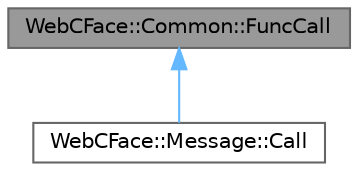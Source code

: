 digraph "WebCFace::Common::FuncCall"
{
 // LATEX_PDF_SIZE
  bgcolor="transparent";
  edge [fontname=Helvetica,fontsize=10,labelfontname=Helvetica,labelfontsize=10];
  node [fontname=Helvetica,fontsize=10,shape=box,height=0.2,width=0.4];
  Node1 [id="Node000001",label="WebCFace::Common::FuncCall",height=0.2,width=0.4,color="gray40", fillcolor="grey60", style="filled", fontcolor="black",tooltip="関数を呼び出すのに必要なデータ。client_data->client->server->clientと送られる"];
  Node1 -> Node2 [id="edge1_Node000001_Node000002",dir="back",color="steelblue1",style="solid",tooltip=" "];
  Node2 [id="Node000002",label="WebCFace::Message::Call",height=0.2,width=0.4,color="gray40", fillcolor="white", style="filled",URL="$structWebCFace_1_1Message_1_1Call.html",tooltip="関数呼び出し (client(caller)->server->client(receiver))"];
}
